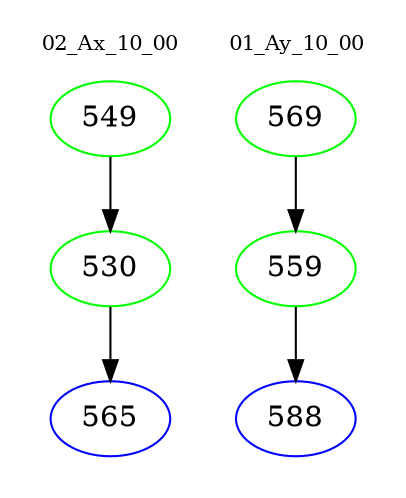 digraph{
subgraph cluster_0 {
color = white
label = "02_Ax_10_00";
fontsize=10;
T0_549 [label="549", color="green"]
T0_549 -> T0_530 [color="black"]
T0_530 [label="530", color="green"]
T0_530 -> T0_565 [color="black"]
T0_565 [label="565", color="blue"]
}
subgraph cluster_1 {
color = white
label = "01_Ay_10_00";
fontsize=10;
T1_569 [label="569", color="green"]
T1_569 -> T1_559 [color="black"]
T1_559 [label="559", color="green"]
T1_559 -> T1_588 [color="black"]
T1_588 [label="588", color="blue"]
}
}
